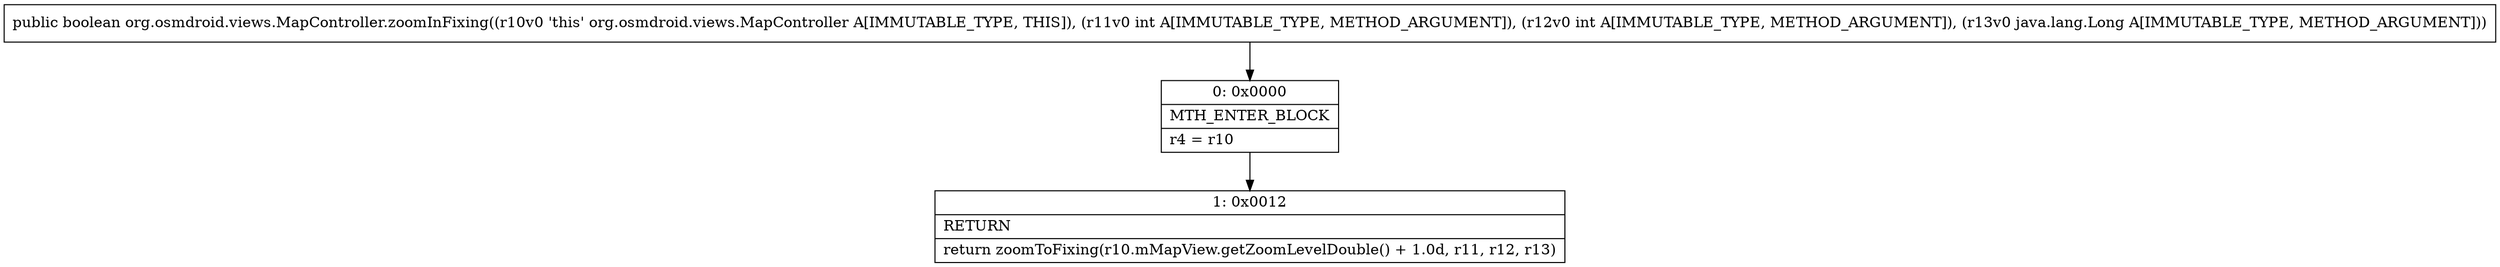 digraph "CFG fororg.osmdroid.views.MapController.zoomInFixing(IILjava\/lang\/Long;)Z" {
Node_0 [shape=record,label="{0\:\ 0x0000|MTH_ENTER_BLOCK\l|r4 = r10\l}"];
Node_1 [shape=record,label="{1\:\ 0x0012|RETURN\l|return zoomToFixing(r10.mMapView.getZoomLevelDouble() + 1.0d, r11, r12, r13)\l}"];
MethodNode[shape=record,label="{public boolean org.osmdroid.views.MapController.zoomInFixing((r10v0 'this' org.osmdroid.views.MapController A[IMMUTABLE_TYPE, THIS]), (r11v0 int A[IMMUTABLE_TYPE, METHOD_ARGUMENT]), (r12v0 int A[IMMUTABLE_TYPE, METHOD_ARGUMENT]), (r13v0 java.lang.Long A[IMMUTABLE_TYPE, METHOD_ARGUMENT])) }"];
MethodNode -> Node_0;
Node_0 -> Node_1;
}

